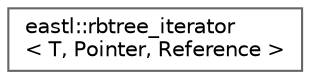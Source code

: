 digraph "类继承关系图"
{
 // LATEX_PDF_SIZE
  bgcolor="transparent";
  edge [fontname=Helvetica,fontsize=10,labelfontname=Helvetica,labelfontsize=10];
  node [fontname=Helvetica,fontsize=10,shape=box,height=0.2,width=0.4];
  rankdir="LR";
  Node0 [id="Node000000",label="eastl::rbtree_iterator\l\< T, Pointer, Reference \>",height=0.2,width=0.4,color="grey40", fillcolor="white", style="filled",URL="$structeastl_1_1rbtree__iterator.html",tooltip=" "];
}

